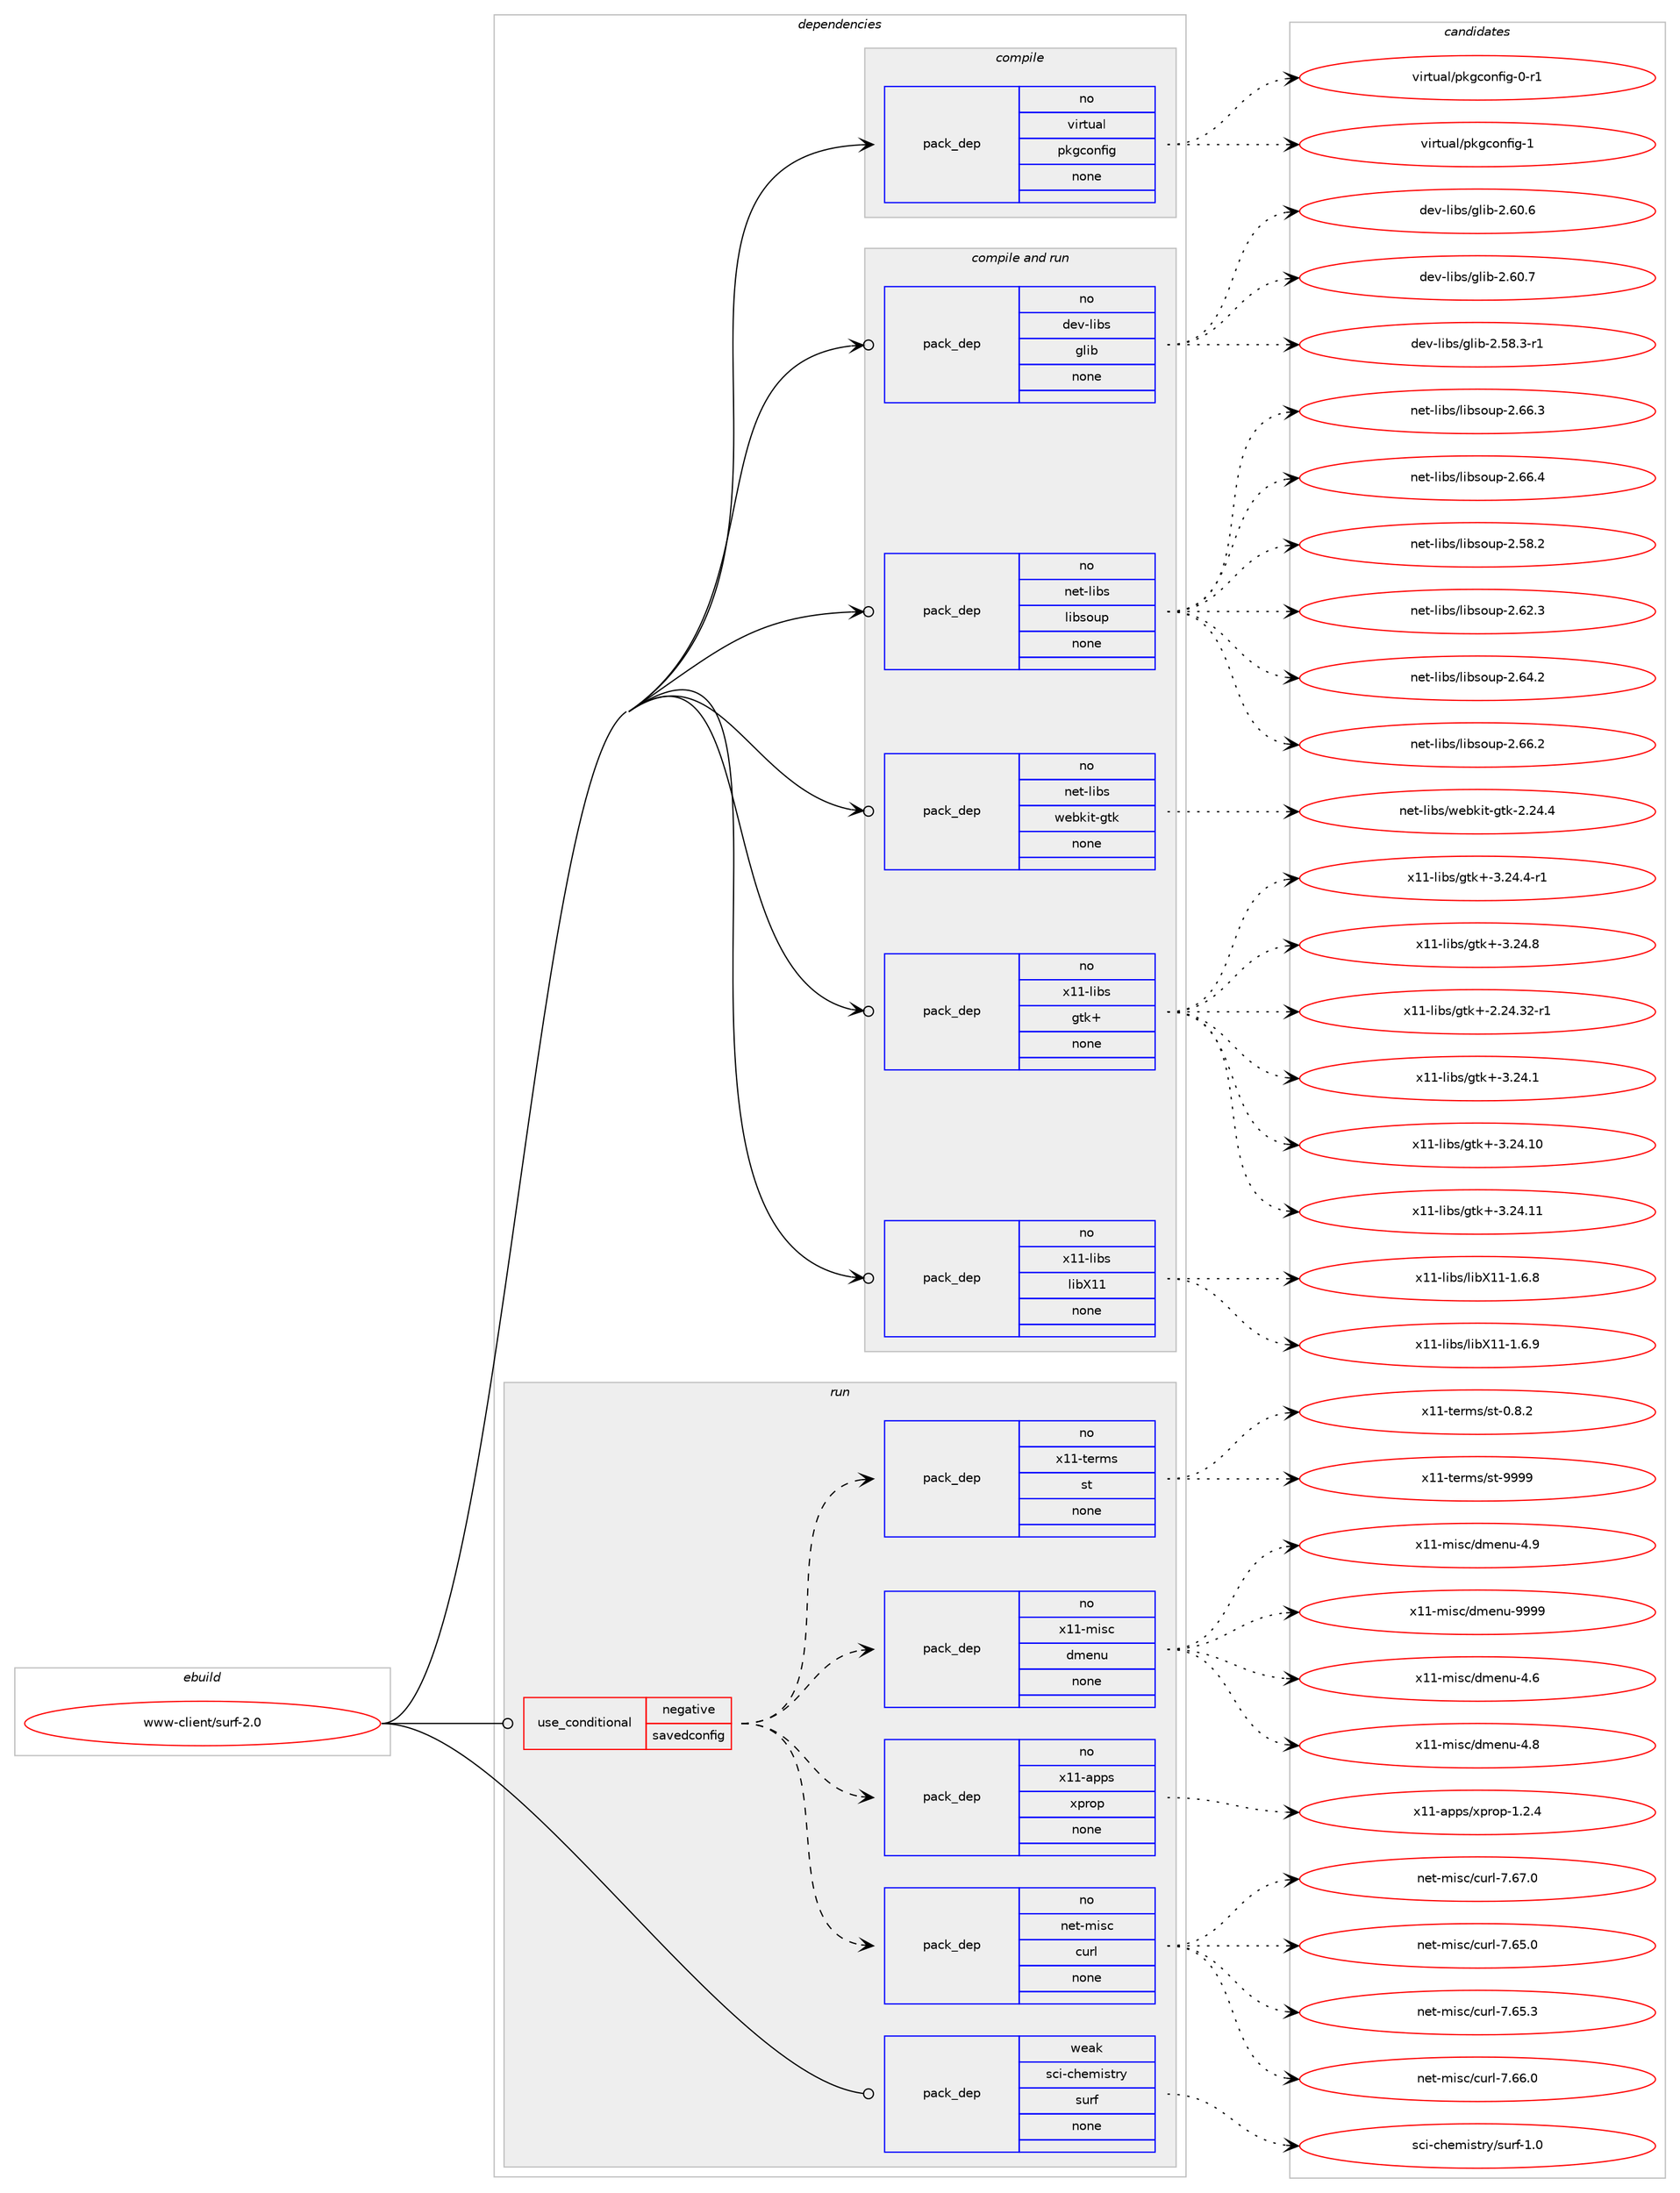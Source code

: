 digraph prolog {

# *************
# Graph options
# *************

newrank=true;
concentrate=true;
compound=true;
graph [rankdir=LR,fontname=Helvetica,fontsize=10,ranksep=1.5];#, ranksep=2.5, nodesep=0.2];
edge  [arrowhead=vee];
node  [fontname=Helvetica,fontsize=10];

# **********
# The ebuild
# **********

subgraph cluster_leftcol {
color=gray;
rank=same;
label=<<i>ebuild</i>>;
id [label="www-client/surf-2.0", color=red, width=4, href="../www-client/surf-2.0.svg"];
}

# ****************
# The dependencies
# ****************

subgraph cluster_midcol {
color=gray;
label=<<i>dependencies</i>>;
subgraph cluster_compile {
fillcolor="#eeeeee";
style=filled;
label=<<i>compile</i>>;
subgraph pack674589 {
dependency908704 [label=<<TABLE BORDER="0" CELLBORDER="1" CELLSPACING="0" CELLPADDING="4" WIDTH="220"><TR><TD ROWSPAN="6" CELLPADDING="30">pack_dep</TD></TR><TR><TD WIDTH="110">no</TD></TR><TR><TD>virtual</TD></TR><TR><TD>pkgconfig</TD></TR><TR><TD>none</TD></TR><TR><TD></TD></TR></TABLE>>, shape=none, color=blue];
}
id:e -> dependency908704:w [weight=20,style="solid",arrowhead="vee"];
}
subgraph cluster_compileandrun {
fillcolor="#eeeeee";
style=filled;
label=<<i>compile and run</i>>;
subgraph pack674590 {
dependency908705 [label=<<TABLE BORDER="0" CELLBORDER="1" CELLSPACING="0" CELLPADDING="4" WIDTH="220"><TR><TD ROWSPAN="6" CELLPADDING="30">pack_dep</TD></TR><TR><TD WIDTH="110">no</TD></TR><TR><TD>dev-libs</TD></TR><TR><TD>glib</TD></TR><TR><TD>none</TD></TR><TR><TD></TD></TR></TABLE>>, shape=none, color=blue];
}
id:e -> dependency908705:w [weight=20,style="solid",arrowhead="odotvee"];
subgraph pack674591 {
dependency908706 [label=<<TABLE BORDER="0" CELLBORDER="1" CELLSPACING="0" CELLPADDING="4" WIDTH="220"><TR><TD ROWSPAN="6" CELLPADDING="30">pack_dep</TD></TR><TR><TD WIDTH="110">no</TD></TR><TR><TD>net-libs</TD></TR><TR><TD>libsoup</TD></TR><TR><TD>none</TD></TR><TR><TD></TD></TR></TABLE>>, shape=none, color=blue];
}
id:e -> dependency908706:w [weight=20,style="solid",arrowhead="odotvee"];
subgraph pack674592 {
dependency908707 [label=<<TABLE BORDER="0" CELLBORDER="1" CELLSPACING="0" CELLPADDING="4" WIDTH="220"><TR><TD ROWSPAN="6" CELLPADDING="30">pack_dep</TD></TR><TR><TD WIDTH="110">no</TD></TR><TR><TD>net-libs</TD></TR><TR><TD>webkit-gtk</TD></TR><TR><TD>none</TD></TR><TR><TD></TD></TR></TABLE>>, shape=none, color=blue];
}
id:e -> dependency908707:w [weight=20,style="solid",arrowhead="odotvee"];
subgraph pack674593 {
dependency908708 [label=<<TABLE BORDER="0" CELLBORDER="1" CELLSPACING="0" CELLPADDING="4" WIDTH="220"><TR><TD ROWSPAN="6" CELLPADDING="30">pack_dep</TD></TR><TR><TD WIDTH="110">no</TD></TR><TR><TD>x11-libs</TD></TR><TR><TD>gtk+</TD></TR><TR><TD>none</TD></TR><TR><TD></TD></TR></TABLE>>, shape=none, color=blue];
}
id:e -> dependency908708:w [weight=20,style="solid",arrowhead="odotvee"];
subgraph pack674594 {
dependency908709 [label=<<TABLE BORDER="0" CELLBORDER="1" CELLSPACING="0" CELLPADDING="4" WIDTH="220"><TR><TD ROWSPAN="6" CELLPADDING="30">pack_dep</TD></TR><TR><TD WIDTH="110">no</TD></TR><TR><TD>x11-libs</TD></TR><TR><TD>libX11</TD></TR><TR><TD>none</TD></TR><TR><TD></TD></TR></TABLE>>, shape=none, color=blue];
}
id:e -> dependency908709:w [weight=20,style="solid",arrowhead="odotvee"];
}
subgraph cluster_run {
fillcolor="#eeeeee";
style=filled;
label=<<i>run</i>>;
subgraph cond217747 {
dependency908710 [label=<<TABLE BORDER="0" CELLBORDER="1" CELLSPACING="0" CELLPADDING="4"><TR><TD ROWSPAN="3" CELLPADDING="10">use_conditional</TD></TR><TR><TD>negative</TD></TR><TR><TD>savedconfig</TD></TR></TABLE>>, shape=none, color=red];
subgraph pack674595 {
dependency908711 [label=<<TABLE BORDER="0" CELLBORDER="1" CELLSPACING="0" CELLPADDING="4" WIDTH="220"><TR><TD ROWSPAN="6" CELLPADDING="30">pack_dep</TD></TR><TR><TD WIDTH="110">no</TD></TR><TR><TD>net-misc</TD></TR><TR><TD>curl</TD></TR><TR><TD>none</TD></TR><TR><TD></TD></TR></TABLE>>, shape=none, color=blue];
}
dependency908710:e -> dependency908711:w [weight=20,style="dashed",arrowhead="vee"];
subgraph pack674596 {
dependency908712 [label=<<TABLE BORDER="0" CELLBORDER="1" CELLSPACING="0" CELLPADDING="4" WIDTH="220"><TR><TD ROWSPAN="6" CELLPADDING="30">pack_dep</TD></TR><TR><TD WIDTH="110">no</TD></TR><TR><TD>x11-apps</TD></TR><TR><TD>xprop</TD></TR><TR><TD>none</TD></TR><TR><TD></TD></TR></TABLE>>, shape=none, color=blue];
}
dependency908710:e -> dependency908712:w [weight=20,style="dashed",arrowhead="vee"];
subgraph pack674597 {
dependency908713 [label=<<TABLE BORDER="0" CELLBORDER="1" CELLSPACING="0" CELLPADDING="4" WIDTH="220"><TR><TD ROWSPAN="6" CELLPADDING="30">pack_dep</TD></TR><TR><TD WIDTH="110">no</TD></TR><TR><TD>x11-misc</TD></TR><TR><TD>dmenu</TD></TR><TR><TD>none</TD></TR><TR><TD></TD></TR></TABLE>>, shape=none, color=blue];
}
dependency908710:e -> dependency908713:w [weight=20,style="dashed",arrowhead="vee"];
subgraph pack674598 {
dependency908714 [label=<<TABLE BORDER="0" CELLBORDER="1" CELLSPACING="0" CELLPADDING="4" WIDTH="220"><TR><TD ROWSPAN="6" CELLPADDING="30">pack_dep</TD></TR><TR><TD WIDTH="110">no</TD></TR><TR><TD>x11-terms</TD></TR><TR><TD>st</TD></TR><TR><TD>none</TD></TR><TR><TD></TD></TR></TABLE>>, shape=none, color=blue];
}
dependency908710:e -> dependency908714:w [weight=20,style="dashed",arrowhead="vee"];
}
id:e -> dependency908710:w [weight=20,style="solid",arrowhead="odot"];
subgraph pack674599 {
dependency908715 [label=<<TABLE BORDER="0" CELLBORDER="1" CELLSPACING="0" CELLPADDING="4" WIDTH="220"><TR><TD ROWSPAN="6" CELLPADDING="30">pack_dep</TD></TR><TR><TD WIDTH="110">weak</TD></TR><TR><TD>sci-chemistry</TD></TR><TR><TD>surf</TD></TR><TR><TD>none</TD></TR><TR><TD></TD></TR></TABLE>>, shape=none, color=blue];
}
id:e -> dependency908715:w [weight=20,style="solid",arrowhead="odot"];
}
}

# **************
# The candidates
# **************

subgraph cluster_choices {
rank=same;
color=gray;
label=<<i>candidates</i>>;

subgraph choice674589 {
color=black;
nodesep=1;
choice11810511411611797108471121071039911111010210510345484511449 [label="virtual/pkgconfig-0-r1", color=red, width=4,href="../virtual/pkgconfig-0-r1.svg"];
choice1181051141161179710847112107103991111101021051034549 [label="virtual/pkgconfig-1", color=red, width=4,href="../virtual/pkgconfig-1.svg"];
dependency908704:e -> choice11810511411611797108471121071039911111010210510345484511449:w [style=dotted,weight="100"];
dependency908704:e -> choice1181051141161179710847112107103991111101021051034549:w [style=dotted,weight="100"];
}
subgraph choice674590 {
color=black;
nodesep=1;
choice10010111845108105981154710310810598455046535646514511449 [label="dev-libs/glib-2.58.3-r1", color=red, width=4,href="../dev-libs/glib-2.58.3-r1.svg"];
choice1001011184510810598115471031081059845504654484654 [label="dev-libs/glib-2.60.6", color=red, width=4,href="../dev-libs/glib-2.60.6.svg"];
choice1001011184510810598115471031081059845504654484655 [label="dev-libs/glib-2.60.7", color=red, width=4,href="../dev-libs/glib-2.60.7.svg"];
dependency908705:e -> choice10010111845108105981154710310810598455046535646514511449:w [style=dotted,weight="100"];
dependency908705:e -> choice1001011184510810598115471031081059845504654484654:w [style=dotted,weight="100"];
dependency908705:e -> choice1001011184510810598115471031081059845504654484655:w [style=dotted,weight="100"];
}
subgraph choice674591 {
color=black;
nodesep=1;
choice1101011164510810598115471081059811511111711245504653564650 [label="net-libs/libsoup-2.58.2", color=red, width=4,href="../net-libs/libsoup-2.58.2.svg"];
choice1101011164510810598115471081059811511111711245504654504651 [label="net-libs/libsoup-2.62.3", color=red, width=4,href="../net-libs/libsoup-2.62.3.svg"];
choice1101011164510810598115471081059811511111711245504654524650 [label="net-libs/libsoup-2.64.2", color=red, width=4,href="../net-libs/libsoup-2.64.2.svg"];
choice1101011164510810598115471081059811511111711245504654544650 [label="net-libs/libsoup-2.66.2", color=red, width=4,href="../net-libs/libsoup-2.66.2.svg"];
choice1101011164510810598115471081059811511111711245504654544651 [label="net-libs/libsoup-2.66.3", color=red, width=4,href="../net-libs/libsoup-2.66.3.svg"];
choice1101011164510810598115471081059811511111711245504654544652 [label="net-libs/libsoup-2.66.4", color=red, width=4,href="../net-libs/libsoup-2.66.4.svg"];
dependency908706:e -> choice1101011164510810598115471081059811511111711245504653564650:w [style=dotted,weight="100"];
dependency908706:e -> choice1101011164510810598115471081059811511111711245504654504651:w [style=dotted,weight="100"];
dependency908706:e -> choice1101011164510810598115471081059811511111711245504654524650:w [style=dotted,weight="100"];
dependency908706:e -> choice1101011164510810598115471081059811511111711245504654544650:w [style=dotted,weight="100"];
dependency908706:e -> choice1101011164510810598115471081059811511111711245504654544651:w [style=dotted,weight="100"];
dependency908706:e -> choice1101011164510810598115471081059811511111711245504654544652:w [style=dotted,weight="100"];
}
subgraph choice674592 {
color=black;
nodesep=1;
choice110101116451081059811547119101981071051164510311610745504650524652 [label="net-libs/webkit-gtk-2.24.4", color=red, width=4,href="../net-libs/webkit-gtk-2.24.4.svg"];
dependency908707:e -> choice110101116451081059811547119101981071051164510311610745504650524652:w [style=dotted,weight="100"];
}
subgraph choice674593 {
color=black;
nodesep=1;
choice12049494510810598115471031161074345504650524651504511449 [label="x11-libs/gtk+-2.24.32-r1", color=red, width=4,href="../x11-libs/gtk+-2.24.32-r1.svg"];
choice12049494510810598115471031161074345514650524649 [label="x11-libs/gtk+-3.24.1", color=red, width=4,href="../x11-libs/gtk+-3.24.1.svg"];
choice1204949451081059811547103116107434551465052464948 [label="x11-libs/gtk+-3.24.10", color=red, width=4,href="../x11-libs/gtk+-3.24.10.svg"];
choice1204949451081059811547103116107434551465052464949 [label="x11-libs/gtk+-3.24.11", color=red, width=4,href="../x11-libs/gtk+-3.24.11.svg"];
choice120494945108105981154710311610743455146505246524511449 [label="x11-libs/gtk+-3.24.4-r1", color=red, width=4,href="../x11-libs/gtk+-3.24.4-r1.svg"];
choice12049494510810598115471031161074345514650524656 [label="x11-libs/gtk+-3.24.8", color=red, width=4,href="../x11-libs/gtk+-3.24.8.svg"];
dependency908708:e -> choice12049494510810598115471031161074345504650524651504511449:w [style=dotted,weight="100"];
dependency908708:e -> choice12049494510810598115471031161074345514650524649:w [style=dotted,weight="100"];
dependency908708:e -> choice1204949451081059811547103116107434551465052464948:w [style=dotted,weight="100"];
dependency908708:e -> choice1204949451081059811547103116107434551465052464949:w [style=dotted,weight="100"];
dependency908708:e -> choice120494945108105981154710311610743455146505246524511449:w [style=dotted,weight="100"];
dependency908708:e -> choice12049494510810598115471031161074345514650524656:w [style=dotted,weight="100"];
}
subgraph choice674594 {
color=black;
nodesep=1;
choice120494945108105981154710810598884949454946544656 [label="x11-libs/libX11-1.6.8", color=red, width=4,href="../x11-libs/libX11-1.6.8.svg"];
choice120494945108105981154710810598884949454946544657 [label="x11-libs/libX11-1.6.9", color=red, width=4,href="../x11-libs/libX11-1.6.9.svg"];
dependency908709:e -> choice120494945108105981154710810598884949454946544656:w [style=dotted,weight="100"];
dependency908709:e -> choice120494945108105981154710810598884949454946544657:w [style=dotted,weight="100"];
}
subgraph choice674595 {
color=black;
nodesep=1;
choice1101011164510910511599479911711410845554654534648 [label="net-misc/curl-7.65.0", color=red, width=4,href="../net-misc/curl-7.65.0.svg"];
choice1101011164510910511599479911711410845554654534651 [label="net-misc/curl-7.65.3", color=red, width=4,href="../net-misc/curl-7.65.3.svg"];
choice1101011164510910511599479911711410845554654544648 [label="net-misc/curl-7.66.0", color=red, width=4,href="../net-misc/curl-7.66.0.svg"];
choice1101011164510910511599479911711410845554654554648 [label="net-misc/curl-7.67.0", color=red, width=4,href="../net-misc/curl-7.67.0.svg"];
dependency908711:e -> choice1101011164510910511599479911711410845554654534648:w [style=dotted,weight="100"];
dependency908711:e -> choice1101011164510910511599479911711410845554654534651:w [style=dotted,weight="100"];
dependency908711:e -> choice1101011164510910511599479911711410845554654544648:w [style=dotted,weight="100"];
dependency908711:e -> choice1101011164510910511599479911711410845554654554648:w [style=dotted,weight="100"];
}
subgraph choice674596 {
color=black;
nodesep=1;
choice1204949459711211211547120112114111112454946504652 [label="x11-apps/xprop-1.2.4", color=red, width=4,href="../x11-apps/xprop-1.2.4.svg"];
dependency908712:e -> choice1204949459711211211547120112114111112454946504652:w [style=dotted,weight="100"];
}
subgraph choice674597 {
color=black;
nodesep=1;
choice120494945109105115994710010910111011745524654 [label="x11-misc/dmenu-4.6", color=red, width=4,href="../x11-misc/dmenu-4.6.svg"];
choice120494945109105115994710010910111011745524656 [label="x11-misc/dmenu-4.8", color=red, width=4,href="../x11-misc/dmenu-4.8.svg"];
choice120494945109105115994710010910111011745524657 [label="x11-misc/dmenu-4.9", color=red, width=4,href="../x11-misc/dmenu-4.9.svg"];
choice12049494510910511599471001091011101174557575757 [label="x11-misc/dmenu-9999", color=red, width=4,href="../x11-misc/dmenu-9999.svg"];
dependency908713:e -> choice120494945109105115994710010910111011745524654:w [style=dotted,weight="100"];
dependency908713:e -> choice120494945109105115994710010910111011745524656:w [style=dotted,weight="100"];
dependency908713:e -> choice120494945109105115994710010910111011745524657:w [style=dotted,weight="100"];
dependency908713:e -> choice12049494510910511599471001091011101174557575757:w [style=dotted,weight="100"];
}
subgraph choice674598 {
color=black;
nodesep=1;
choice12049494511610111410911547115116454846564650 [label="x11-terms/st-0.8.2", color=red, width=4,href="../x11-terms/st-0.8.2.svg"];
choice120494945116101114109115471151164557575757 [label="x11-terms/st-9999", color=red, width=4,href="../x11-terms/st-9999.svg"];
dependency908714:e -> choice12049494511610111410911547115116454846564650:w [style=dotted,weight="100"];
dependency908714:e -> choice120494945116101114109115471151164557575757:w [style=dotted,weight="100"];
}
subgraph choice674599 {
color=black;
nodesep=1;
choice1159910545991041011091051151161141214711511711410245494648 [label="sci-chemistry/surf-1.0", color=red, width=4,href="../sci-chemistry/surf-1.0.svg"];
dependency908715:e -> choice1159910545991041011091051151161141214711511711410245494648:w [style=dotted,weight="100"];
}
}

}
